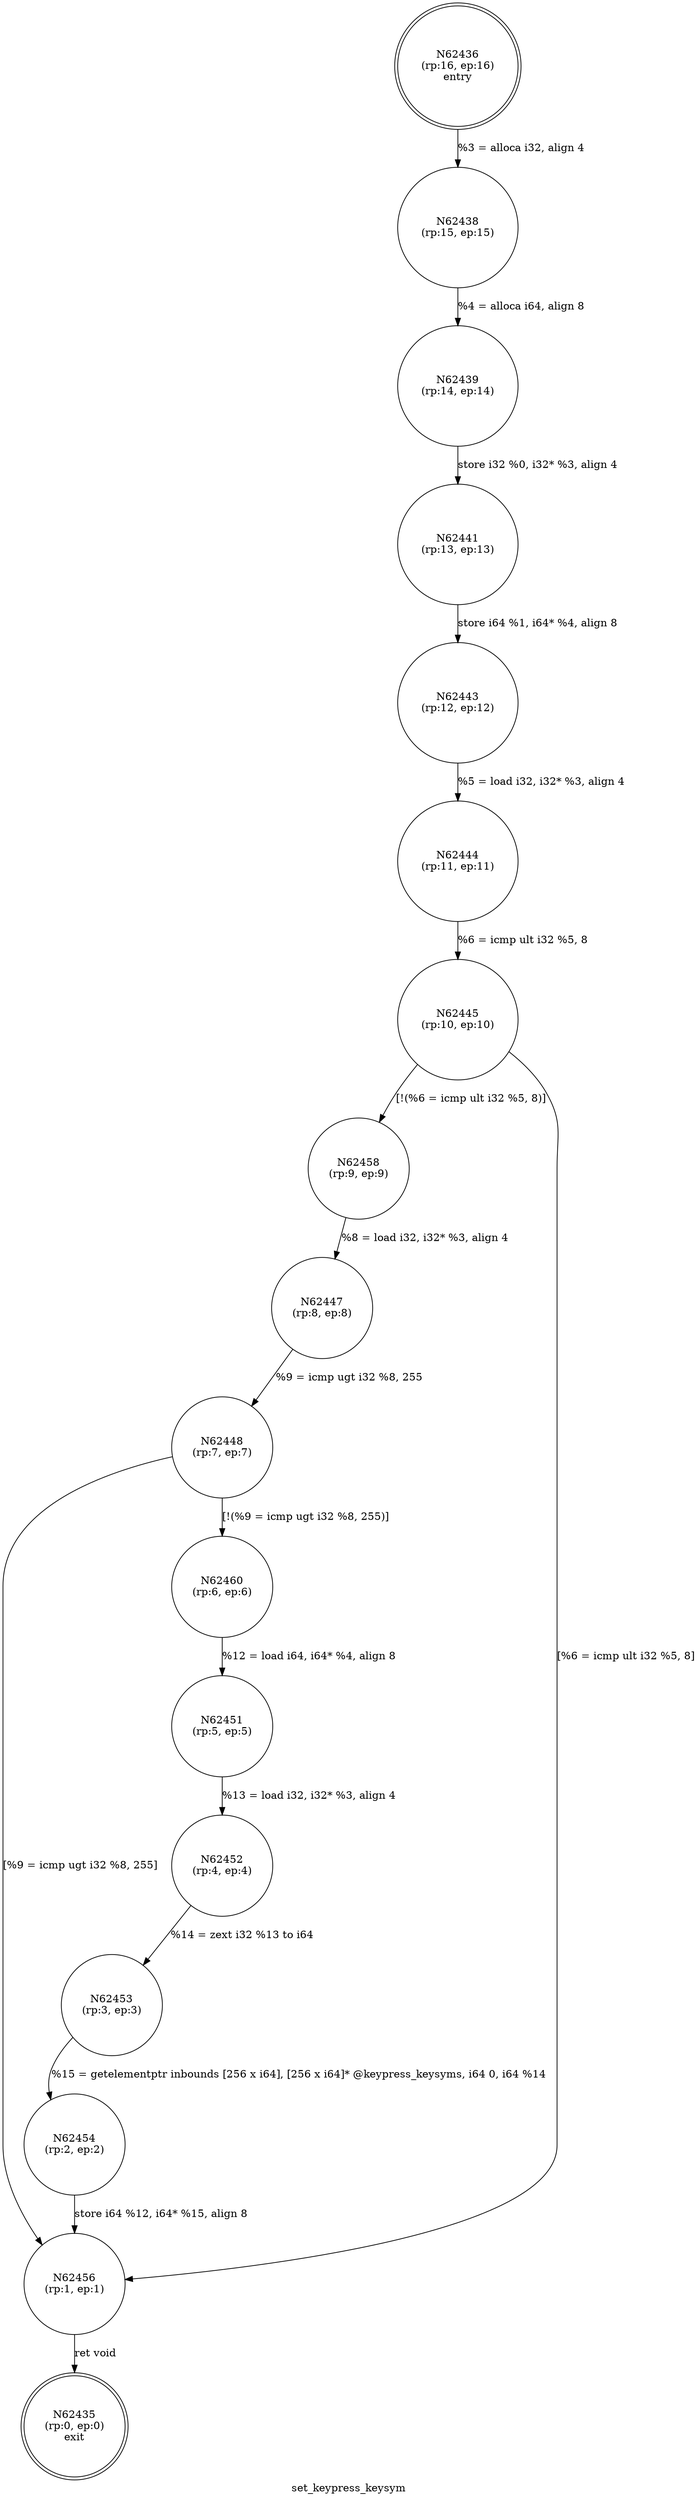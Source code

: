 digraph set_keypress_keysym {
label="set_keypress_keysym"
62435 [label="N62435\n(rp:0, ep:0)\nexit", shape="doublecircle"]
62436 [label="N62436\n(rp:16, ep:16)\nentry", shape="doublecircle"]
62436 -> 62438 [label="%3 = alloca i32, align 4"]
62438 [label="N62438\n(rp:15, ep:15)", shape="circle"]
62438 -> 62439 [label="%4 = alloca i64, align 8"]
62439 [label="N62439\n(rp:14, ep:14)", shape="circle"]
62439 -> 62441 [label="store i32 %0, i32* %3, align 4"]
62441 [label="N62441\n(rp:13, ep:13)", shape="circle"]
62441 -> 62443 [label="store i64 %1, i64* %4, align 8"]
62443 [label="N62443\n(rp:12, ep:12)", shape="circle"]
62443 -> 62444 [label="%5 = load i32, i32* %3, align 4"]
62444 [label="N62444\n(rp:11, ep:11)", shape="circle"]
62444 -> 62445 [label="%6 = icmp ult i32 %5, 8"]
62445 [label="N62445\n(rp:10, ep:10)", shape="circle"]
62445 -> 62458 [label="[!(%6 = icmp ult i32 %5, 8)]"]
62445 -> 62456 [label="[%6 = icmp ult i32 %5, 8]"]
62447 [label="N62447\n(rp:8, ep:8)", shape="circle"]
62447 -> 62448 [label="%9 = icmp ugt i32 %8, 255"]
62448 [label="N62448\n(rp:7, ep:7)", shape="circle"]
62448 -> 62460 [label="[!(%9 = icmp ugt i32 %8, 255)]"]
62448 -> 62456 [label="[%9 = icmp ugt i32 %8, 255]"]
62451 [label="N62451\n(rp:5, ep:5)", shape="circle"]
62451 -> 62452 [label="%13 = load i32, i32* %3, align 4"]
62452 [label="N62452\n(rp:4, ep:4)", shape="circle"]
62452 -> 62453 [label="%14 = zext i32 %13 to i64"]
62453 [label="N62453\n(rp:3, ep:3)", shape="circle"]
62453 -> 62454 [label="%15 = getelementptr inbounds [256 x i64], [256 x i64]* @keypress_keysyms, i64 0, i64 %14"]
62454 [label="N62454\n(rp:2, ep:2)", shape="circle"]
62454 -> 62456 [label="store i64 %12, i64* %15, align 8"]
62456 [label="N62456\n(rp:1, ep:1)", shape="circle"]
62456 -> 62435 [label="ret void"]
62458 [label="N62458\n(rp:9, ep:9)", shape="circle"]
62458 -> 62447 [label="%8 = load i32, i32* %3, align 4"]
62460 [label="N62460\n(rp:6, ep:6)", shape="circle"]
62460 -> 62451 [label="%12 = load i64, i64* %4, align 8"]
}
